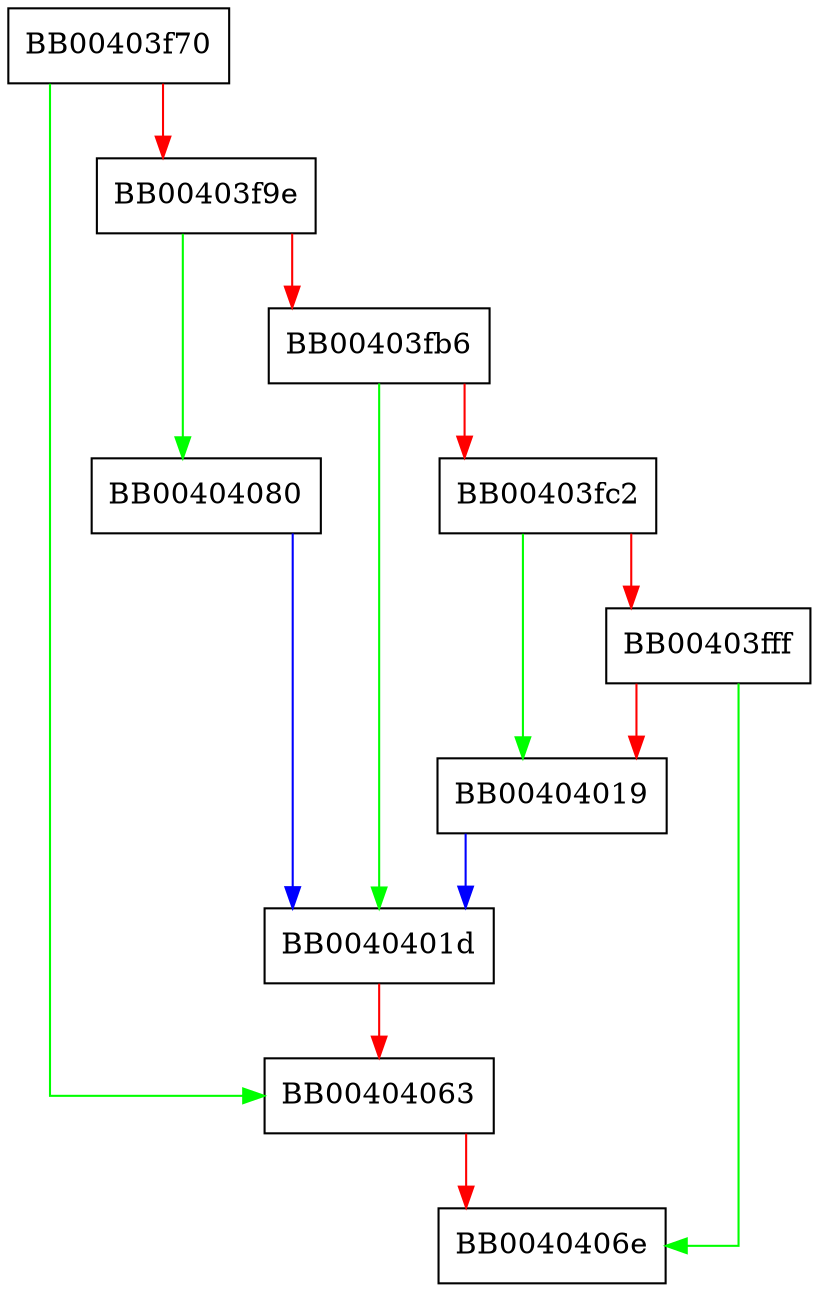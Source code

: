 digraph ossl_cmp_mock_srv_new {
  node [shape="box"];
  graph [splines=ortho];
  BB00403f70 -> BB00404063 [color="green"];
  BB00403f70 -> BB00403f9e [color="red"];
  BB00403f9e -> BB00404080 [color="green"];
  BB00403f9e -> BB00403fb6 [color="red"];
  BB00403fb6 -> BB0040401d [color="green"];
  BB00403fb6 -> BB00403fc2 [color="red"];
  BB00403fc2 -> BB00404019 [color="green"];
  BB00403fc2 -> BB00403fff [color="red"];
  BB00403fff -> BB0040406e [color="green"];
  BB00403fff -> BB00404019 [color="red"];
  BB00404019 -> BB0040401d [color="blue"];
  BB0040401d -> BB00404063 [color="red"];
  BB00404063 -> BB0040406e [color="red"];
  BB00404080 -> BB0040401d [color="blue"];
}